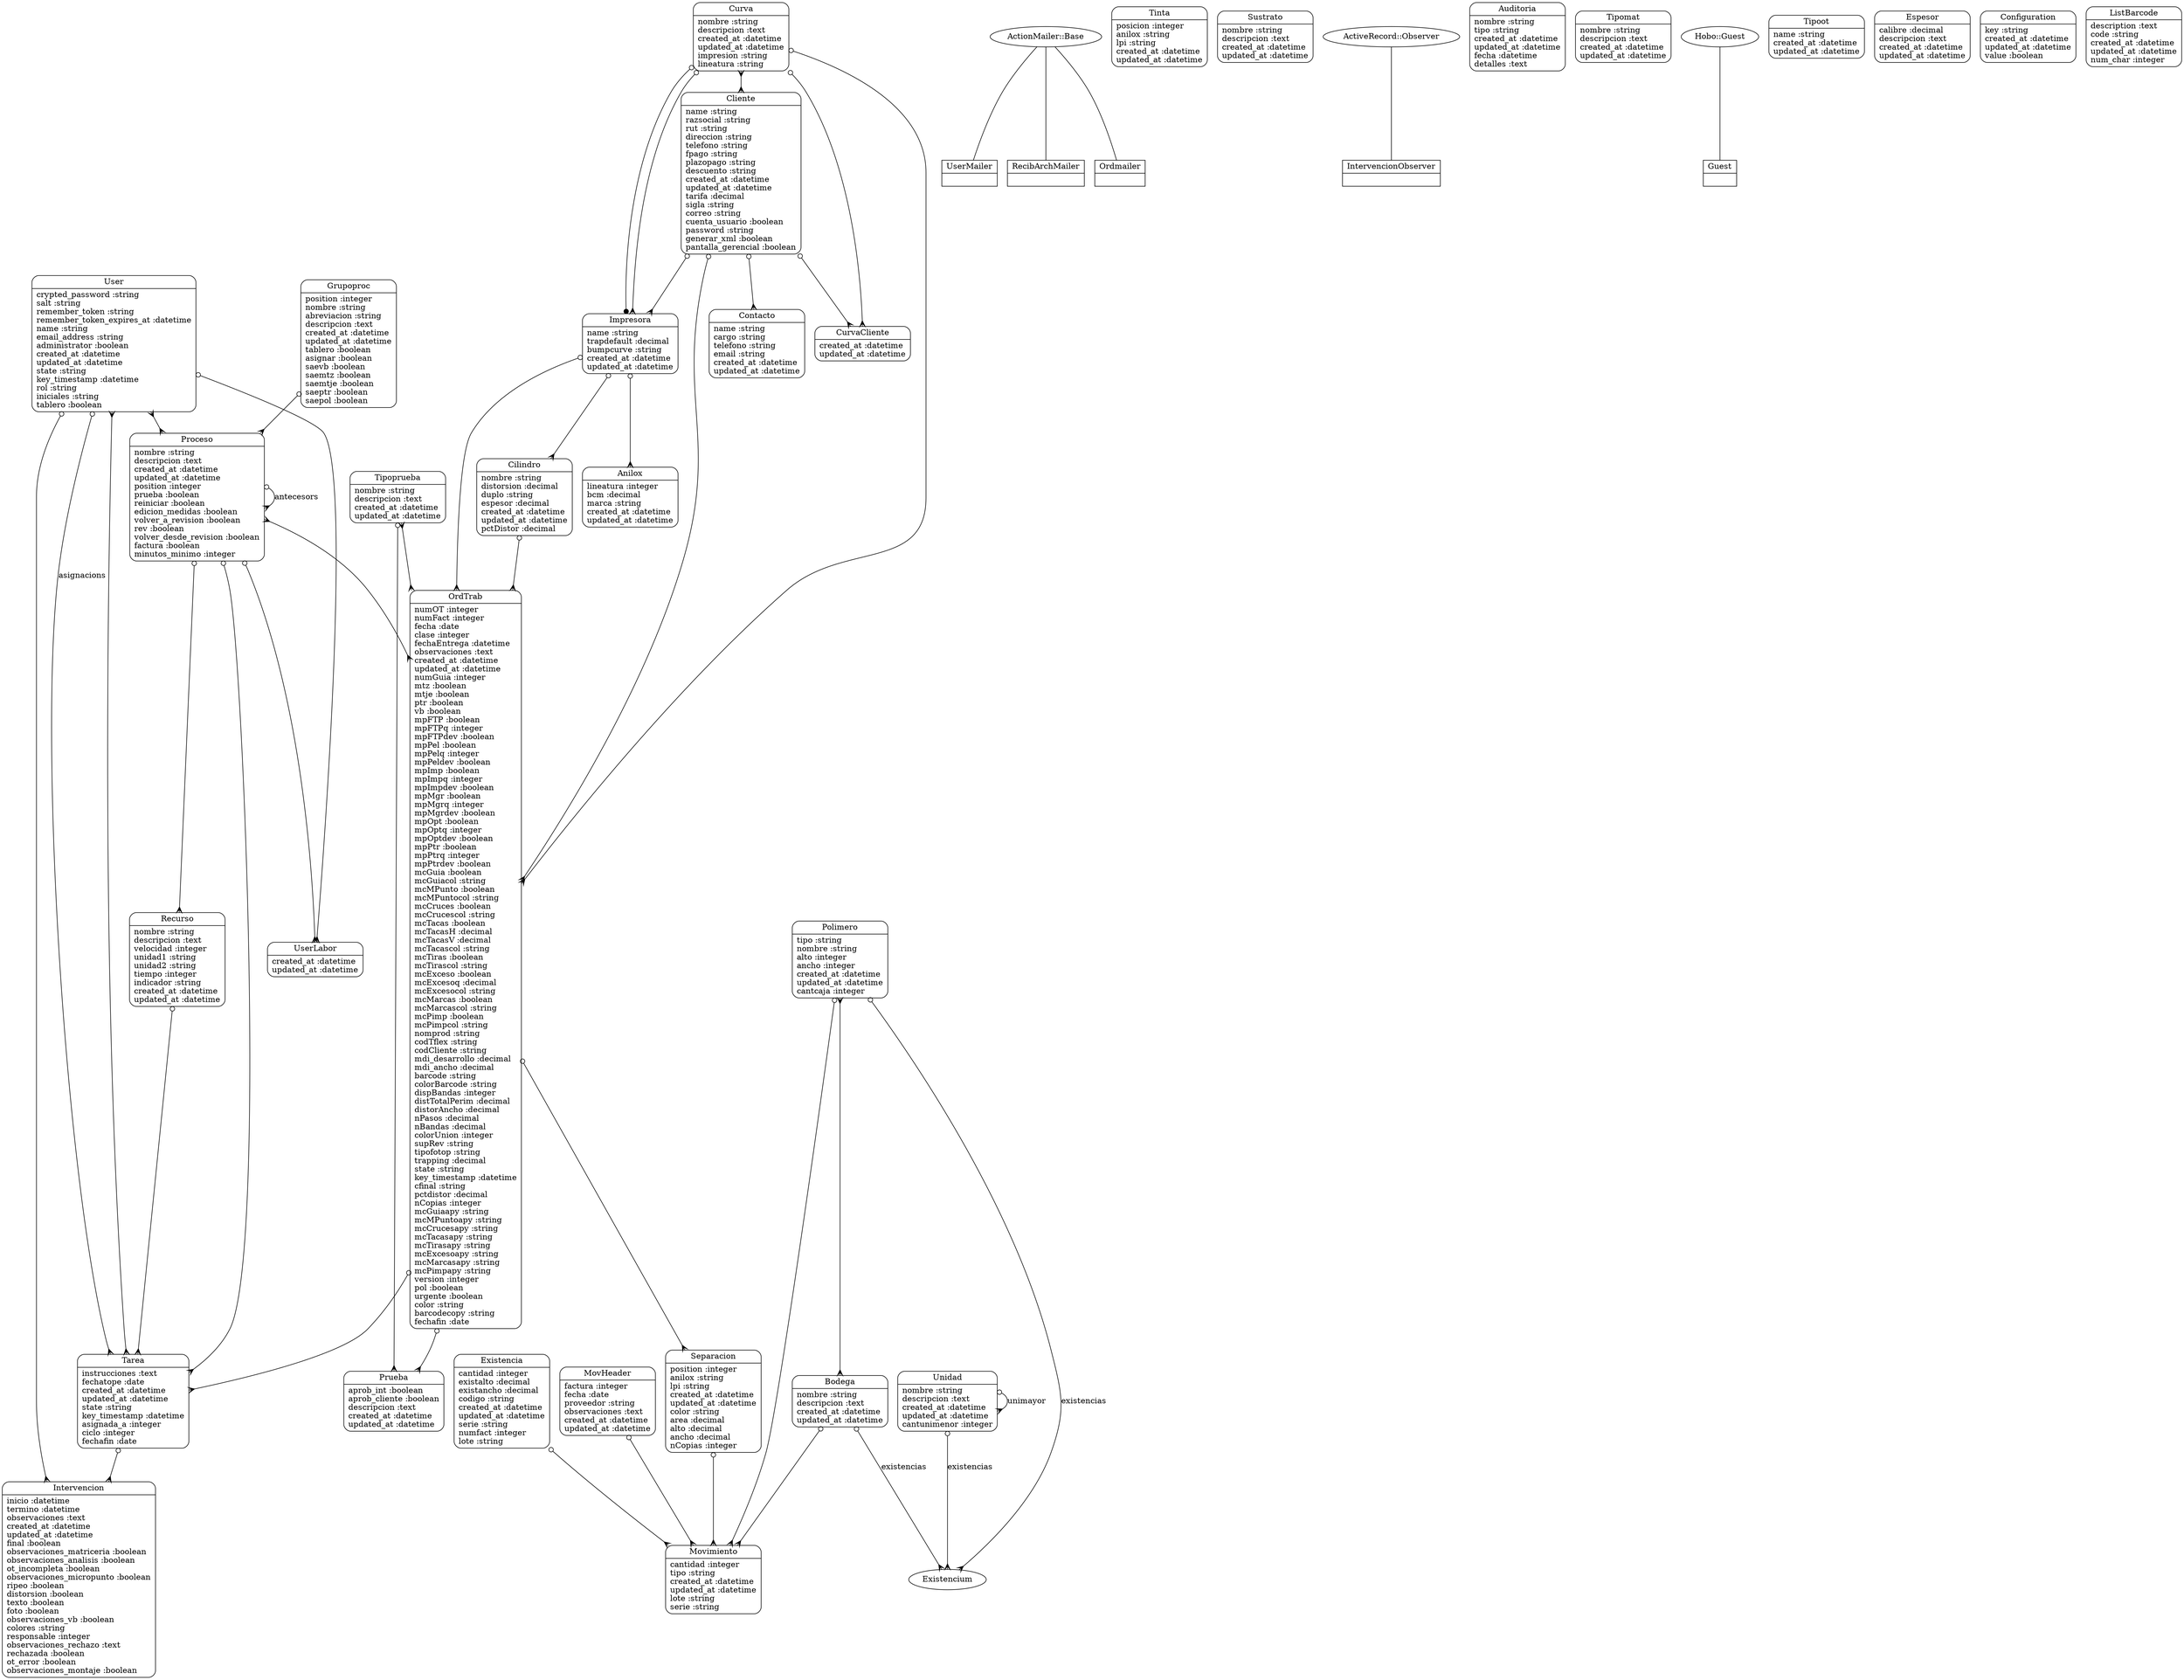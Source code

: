 digraph models_diagram {
	graph[overlap=false, splines=true]
	"User" [shape=Mrecord, label="{User|crypted_password :string\lsalt :string\lremember_token :string\lremember_token_expires_at :datetime\lname :string\lemail_address :string\ladministrator :boolean\lcreated_at :datetime\lupdated_at :datetime\lstate :string\lkey_timestamp :datetime\lrol :string\liniciales :string\ltablero :boolean\l}"]
	"Impresora" [shape=Mrecord, label="{Impresora|name :string\ltrapdefault :decimal\lbumpcurve :string\lcreated_at :datetime\lupdated_at :datetime\l}"]
	"UserMailer" [shape=record, label="{UserMailer|}"]
	"Tinta" [shape=Mrecord, label="{Tinta|posicion :integer\lanilox :string\llpi :string\lcreated_at :datetime\lupdated_at :datetime\l}"]
	"RecibArchMailer" [shape=record, label="{RecibArchMailer|}"]
	"Cilindro" [shape=Mrecord, label="{Cilindro|nombre :string\ldistorsion :decimal\lduplo :string\lespesor :decimal\lcreated_at :datetime\lupdated_at :datetime\lpctDistor :decimal\l}"]
	"Existencia" [shape=Mrecord, label="{Existencia|cantidad :integer\lexistalto :decimal\lexistancho :decimal\lcodigo :string\lcreated_at :datetime\lupdated_at :datetime\lserie :string\lnumfact :integer\llote :string\l}"]
	"Intervencion" [shape=Mrecord, label="{Intervencion|inicio :datetime\ltermino :datetime\lobservaciones :text\lcreated_at :datetime\lupdated_at :datetime\lfinal :boolean\lobservaciones_matriceria :boolean\lobservaciones_analisis :boolean\lot_incompleta :boolean\lobservaciones_micropunto :boolean\lripeo :boolean\ldistorsion :boolean\ltexto :boolean\lfoto :boolean\lobservaciones_vb :boolean\lcolores :string\lresponsable :integer\lobservaciones_rechazo :text\lrechazada :boolean\lot_error :boolean\lobservaciones_montaje :boolean\l}"]
	"UserLabor" [shape=Mrecord, label="{UserLabor|created_at :datetime\lupdated_at :datetime\l}"]
	"MovHeader" [shape=Mrecord, label="{MovHeader|factura :integer\lfecha :date\lproveedor :string\lobservaciones :text\lcreated_at :datetime\lupdated_at :datetime\l}"]
	"Sustrato" [shape=Mrecord, label="{Sustrato|nombre :string\ldescripcion :text\lcreated_at :datetime\lupdated_at :datetime\l}"]
	"Tipoprueba" [shape=Mrecord, label="{Tipoprueba|nombre :string\ldescripcion :text\lcreated_at :datetime\lupdated_at :datetime\l}"]
	"Unidad" [shape=Mrecord, label="{Unidad|nombre :string\ldescripcion :text\lcreated_at :datetime\lupdated_at :datetime\lcantunimenor :integer\l}"]
	"IntervencionObserver" [shape=record, label="{IntervencionObserver|}"]
	"Anilox" [shape=Mrecord, label="{Anilox|lineatura :integer\lbcm :decimal\lmarca :string\lcreated_at :datetime\lupdated_at :datetime\l}"]
	"Grupoproc" [shape=Mrecord, label="{Grupoproc|position :integer\lnombre :string\labreviacion :string\ldescripcion :text\lcreated_at :datetime\lupdated_at :datetime\ltablero :boolean\lasignar :boolean\lsaevb :boolean\lsaemtz :boolean\lsaemtje :boolean\lsaeptr :boolean\lsaepol :boolean\l}"]
	"Auditoria" [shape=Mrecord, label="{Auditoria|nombre :string\ltipo :string\lcreated_at :datetime\lupdated_at :datetime\lfecha :datetime\ldetalles :text\l}"]
	"Prueba" [shape=Mrecord, label="{Prueba|aprob_int :boolean\laprob_cliente :boolean\ldescripcion :text\lcreated_at :datetime\lupdated_at :datetime\l}"]
	"Tipomat" [shape=Mrecord, label="{Tipomat|nombre :string\ldescripcion :text\lcreated_at :datetime\lupdated_at :datetime\l}"]
	"Separacion" [shape=Mrecord, label="{Separacion|position :integer\lanilox :string\llpi :string\lcreated_at :datetime\lupdated_at :datetime\lcolor :string\larea :decimal\lalto :decimal\lancho :decimal\lnCopias :integer\l}"]
	"Polimero" [shape=Mrecord, label="{Polimero|tipo :string\lnombre :string\lalto :integer\lancho :integer\lcreated_at :datetime\lupdated_at :datetime\lcantcaja :integer\l}"]
	"Bodega" [shape=Mrecord, label="{Bodega|nombre :string\ldescripcion :text\lcreated_at :datetime\lupdated_at :datetime\l}"]
	"Curva" [shape=Mrecord, label="{Curva|nombre :string\ldescripcion :text\lcreated_at :datetime\lupdated_at :datetime\limpresion :string\llineatura :string\l}"]
	"Ordmailer" [shape=record, label="{Ordmailer|}"]
	"Guest" [shape=record, label="{Guest|}"]
	"CurvaCliente" [shape=Mrecord, label="{CurvaCliente|created_at :datetime\lupdated_at :datetime\l}"]
	"Tipoot" [shape=Mrecord, label="{Tipoot|name :string\lcreated_at :datetime\lupdated_at :datetime\l}"]
	"Espesor" [shape=Mrecord, label="{Espesor|calibre :decimal\ldescripcion :text\lcreated_at :datetime\lupdated_at :datetime\l}"]
	"Configuration" [shape=Mrecord, label="{Configuration|key :string\lcreated_at :datetime\lupdated_at :datetime\lvalue :boolean\l}"]
	"Movimiento" [shape=Mrecord, label="{Movimiento|cantidad :integer\ltipo :string\lcreated_at :datetime\lupdated_at :datetime\llote :string\lserie :string\l}"]
	"ListBarcode" [shape=Mrecord, label="{ListBarcode|description :text\lcode :string\lcreated_at :datetime\lupdated_at :datetime\lnum_char :integer\l}"]
	"Proceso" [shape=Mrecord, label="{Proceso|nombre :string\ldescripcion :text\lcreated_at :datetime\lupdated_at :datetime\lposition :integer\lprueba :boolean\lreiniciar :boolean\ledicion_medidas :boolean\lvolver_a_revision :boolean\lrev :boolean\lvolver_desde_revision :boolean\lfactura :boolean\lminutos_minimo :integer\l}"]
	"Contacto" [shape=Mrecord, label="{Contacto|name :string\lcargo :string\ltelefono :string\lemail :string\lcreated_at :datetime\lupdated_at :datetime\l}"]
	"Cliente" [shape=Mrecord, label="{Cliente|name :string\lrazsocial :string\lrut :string\ldireccion :string\ltelefono :string\lfpago :string\lplazopago :string\ldescuento :string\lcreated_at :datetime\lupdated_at :datetime\ltarifa :decimal\lsigla :string\lcorreo :string\lcuenta_usuario :boolean\lpassword :string\lgenerar_xml :boolean\lpantalla_gerencial :boolean\l}"]
	"Tarea" [shape=Mrecord, label="{Tarea|instrucciones :text\lfechatope :date\lcreated_at :datetime\lupdated_at :datetime\lstate :string\lkey_timestamp :datetime\lasignada_a :integer\lciclo :integer\lfechafin :date\l}"]
	"OrdTrab" [shape=Mrecord, label="{OrdTrab|numOT :integer\lnumFact :integer\lfecha :date\lclase :integer\lfechaEntrega :datetime\lobservaciones :text\lcreated_at :datetime\lupdated_at :datetime\lnumGuia :integer\lmtz :boolean\lmtje :boolean\lptr :boolean\lvb :boolean\lmpFTP :boolean\lmpFTPq :integer\lmpFTPdev :boolean\lmpPel :boolean\lmpPelq :integer\lmpPeldev :boolean\lmpImp :boolean\lmpImpq :integer\lmpImpdev :boolean\lmpMgr :boolean\lmpMgrq :integer\lmpMgrdev :boolean\lmpOpt :boolean\lmpOptq :integer\lmpOptdev :boolean\lmpPtr :boolean\lmpPtrq :integer\lmpPtrdev :boolean\lmcGuia :boolean\lmcGuiacol :string\lmcMPunto :boolean\lmcMPuntocol :string\lmcCruces :boolean\lmcCrucescol :string\lmcTacas :boolean\lmcTacasH :decimal\lmcTacasV :decimal\lmcTacascol :string\lmcTiras :boolean\lmcTirascol :string\lmcExceso :boolean\lmcExcesoq :decimal\lmcExcesocol :string\lmcMarcas :boolean\lmcMarcascol :string\lmcPimp :boolean\lmcPimpcol :string\lnomprod :string\lcodTflex :string\lcodCliente :string\lmdi_desarrollo :decimal\lmdi_ancho :decimal\lbarcode :string\lcolorBarcode :string\ldispBandas :integer\ldistTotalPerim :decimal\ldistorAncho :decimal\lnPasos :decimal\lnBandas :decimal\lcolorUnion :integer\lsupRev :string\ltipofotop :string\ltrapping :decimal\lstate :string\lkey_timestamp :datetime\lcfinal :string\lpctdistor :decimal\lnCopias :integer\lmcGuiaapy :string\lmcMPuntoapy :string\lmcCrucesapy :string\lmcTacasapy :string\lmcTirasapy :string\lmcExcesoapy :string\lmcMarcasapy :string\lmcPimpapy :string\lversion :integer\lpol :boolean\lurgente :boolean\lcolor :string\lbarcodecopy :string\lfechafin :date\l}"]
	"Recurso" [shape=Mrecord, label="{Recurso|nombre :string\ldescripcion :text\lvelocidad :integer\lunidad1 :string\lunidad2 :string\ltiempo :integer\lindicador :string\lcreated_at :datetime\lupdated_at :datetime\l}"]
	"User" -> "Proceso" [arrowtail=crow, arrowhead=crow, dir=both]
	"User" -> "Tarea" [label="asignacions", arrowtail=odot, arrowhead=crow, dir=both]
	"User" -> "Tarea" [arrowtail=crow, arrowhead=crow, dir=both]
	"User" -> "UserLabor" [arrowtail=odot, arrowhead=crow, dir=both]
	"User" -> "Intervencion" [arrowtail=odot, arrowhead=crow, dir=both]
	"Impresora" -> "Anilox" [arrowtail=odot, arrowhead=crow, dir=both]
	"Impresora" -> "OrdTrab" [arrowtail=odot, arrowhead=crow, dir=both]
	"Impresora" -> "Cilindro" [arrowtail=odot, arrowhead=crow, dir=both]
	"ActionMailer::Base" -> "UserMailer" [label="", arrowhead="none", arrowtail="onormal"]
	"ActionMailer::Base" -> "RecibArchMailer" [label="", arrowhead="none", arrowtail="onormal"]
	"Cilindro" -> "OrdTrab" [arrowtail=odot, arrowhead=crow, dir=both]
	"Existencia" -> "Movimiento" [arrowtail=odot, arrowhead=crow, dir=both]
	"MovHeader" -> "Movimiento" [arrowtail=odot, arrowhead=crow, dir=both]
	"Tipoprueba" -> "OrdTrab" [arrowtail=crow, arrowhead=crow, dir=both]
	"Tipoprueba" -> "Prueba" [arrowtail=odot, arrowhead=crow, dir=both]
	"Unidad" -> "Unidad" [label="unimayor", arrowtail=odot, arrowhead=crow, dir=both]
	"Unidad" -> "Existencium" [label="existencias", arrowtail=odot, arrowhead=crow, dir=both]
	"ActiveRecord::Observer" -> "IntervencionObserver" [label="", arrowhead="none", arrowtail="onormal"]
	"Grupoproc" -> "Proceso" [arrowtail=odot, arrowhead=crow, dir=both]
	"Separacion" -> "Movimiento" [arrowtail=odot, arrowhead=crow, dir=both]
	"Polimero" -> "Movimiento" [arrowtail=odot, arrowhead=crow, dir=both]
	"Polimero" -> "Bodega" [arrowtail=crow, arrowhead=crow, dir=both]
	"Polimero" -> "Existencium" [label="existencias", arrowtail=odot, arrowhead=crow, dir=both]
	"Bodega" -> "Movimiento" [arrowtail=odot, arrowhead=crow, dir=both]
	"Bodega" -> "Existencium" [label="existencias", arrowtail=odot, arrowhead=crow, dir=both]
	"Curva" -> "Impresora" [arrowtail=odot, arrowhead=dot, dir=both]
	"Curva" -> "OrdTrab" [arrowtail=odot, arrowhead=crow, dir=both]
	"Curva" -> "CurvaCliente" [arrowtail=odot, arrowhead=crow, dir=both]
	"Curva" -> "Cliente" [arrowtail=crow, arrowhead=crow, dir=both]
	"Curva" -> "Impresora" [arrowtail=odot, arrowhead=crow, dir=both]
	"ActionMailer::Base" -> "Ordmailer" [label="", arrowhead="none", arrowtail="onormal"]
	"Hobo::Guest" -> "Guest" [label="", arrowhead="none", arrowtail="onormal"]
	"Proceso" -> "Proceso" [label="antecesors", arrowtail=odot, arrowhead=crow, dir=both]
	"Proceso" -> "OrdTrab" [arrowtail=crow, arrowhead=crow, dir=both]
	"Proceso" -> "Recurso" [arrowtail=odot, arrowhead=crow, dir=both]
	"Proceso" -> "Tarea" [arrowtail=odot, arrowhead=crow, dir=both]
	"Proceso" -> "UserLabor" [arrowtail=odot, arrowhead=crow, dir=both]
	"Cliente" -> "Contacto" [arrowtail=odot, arrowhead=crow, dir=both]
	"Cliente" -> "OrdTrab" [arrowtail=odot, arrowhead=crow, dir=both]
	"Cliente" -> "CurvaCliente" [arrowtail=odot, arrowhead=crow, dir=both]
	"Cliente" -> "Impresora" [arrowtail=odot, arrowhead=crow, dir=both]
	"Tarea" -> "Intervencion" [arrowtail=odot, arrowhead=crow, dir=both]
	"OrdTrab" -> "Prueba" [arrowtail=odot, arrowhead=crow, dir=both]
	"OrdTrab" -> "Separacion" [arrowtail=odot, arrowhead=crow, dir=both]
	"OrdTrab" -> "Tarea" [arrowtail=odot, arrowhead=crow, dir=both]
	"Recurso" -> "Tarea" [arrowtail=odot, arrowhead=crow, dir=both]
}
